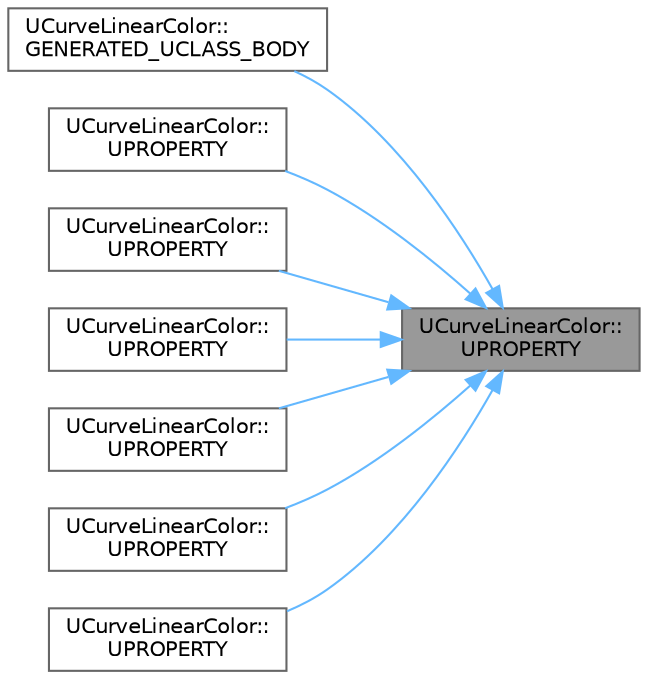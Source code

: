 digraph "UCurveLinearColor::UPROPERTY"
{
 // INTERACTIVE_SVG=YES
 // LATEX_PDF_SIZE
  bgcolor="transparent";
  edge [fontname=Helvetica,fontsize=10,labelfontname=Helvetica,labelfontsize=10];
  node [fontname=Helvetica,fontsize=10,shape=box,height=0.2,width=0.4];
  rankdir="RL";
  Node1 [id="Node000001",label="UCurveLinearColor::\lUPROPERTY",height=0.2,width=0.4,color="gray40", fillcolor="grey60", style="filled", fontcolor="black",tooltip=" "];
  Node1 -> Node2 [id="edge1_Node000001_Node000002",dir="back",color="steelblue1",style="solid",tooltip=" "];
  Node2 [id="Node000002",label="UCurveLinearColor::\lGENERATED_UCLASS_BODY",height=0.2,width=0.4,color="grey40", fillcolor="white", style="filled",URL="$d9/d7a/classUCurveLinearColor.html#aafed3870ceff006cf385fed0dcbb3188",tooltip="Keyframe data, one curve for red, green, blue, and alpha."];
  Node1 -> Node3 [id="edge2_Node000001_Node000003",dir="back",color="steelblue1",style="solid",tooltip=" "];
  Node3 [id="Node000003",label="UCurveLinearColor::\lUPROPERTY",height=0.2,width=0.4,color="grey40", fillcolor="white", style="filled",URL="$d9/d7a/classUCurveLinearColor.html#a37b36481a5b19bc94705491bd19883da",tooltip=" "];
  Node1 -> Node4 [id="edge3_Node000001_Node000004",dir="back",color="steelblue1",style="solid",tooltip=" "];
  Node4 [id="Node000004",label="UCurveLinearColor::\lUPROPERTY",height=0.2,width=0.4,color="grey40", fillcolor="white", style="filled",URL="$d9/d7a/classUCurveLinearColor.html#a3e51d2d511d87e6931da9affb07b8676",tooltip=" "];
  Node1 -> Node5 [id="edge4_Node000001_Node000005",dir="back",color="steelblue1",style="solid",tooltip=" "];
  Node5 [id="Node000005",label="UCurveLinearColor::\lUPROPERTY",height=0.2,width=0.4,color="grey40", fillcolor="white", style="filled",URL="$d9/d7a/classUCurveLinearColor.html#a0930f4272a0d61be0b751812bc3506d4",tooltip=" "];
  Node1 -> Node6 [id="edge5_Node000001_Node000006",dir="back",color="steelblue1",style="solid",tooltip=" "];
  Node6 [id="Node000006",label="UCurveLinearColor::\lUPROPERTY",height=0.2,width=0.4,color="grey40", fillcolor="white", style="filled",URL="$d9/d7a/classUCurveLinearColor.html#a1e4eb131f021d549a116edb637f13189",tooltip=" "];
  Node1 -> Node7 [id="edge6_Node000001_Node000007",dir="back",color="steelblue1",style="solid",tooltip=" "];
  Node7 [id="Node000007",label="UCurveLinearColor::\lUPROPERTY",height=0.2,width=0.4,color="grey40", fillcolor="white", style="filled",URL="$d9/d7a/classUCurveLinearColor.html#adc0c544924391887777643139686e261",tooltip=" "];
  Node1 -> Node8 [id="edge7_Node000001_Node000008",dir="back",color="steelblue1",style="solid",tooltip=" "];
  Node8 [id="Node000008",label="UCurveLinearColor::\lUPROPERTY",height=0.2,width=0.4,color="grey40", fillcolor="white", style="filled",URL="$d9/d7a/classUCurveLinearColor.html#a2f6c542133e50d3e0109f471c11595c0",tooltip=" "];
}
